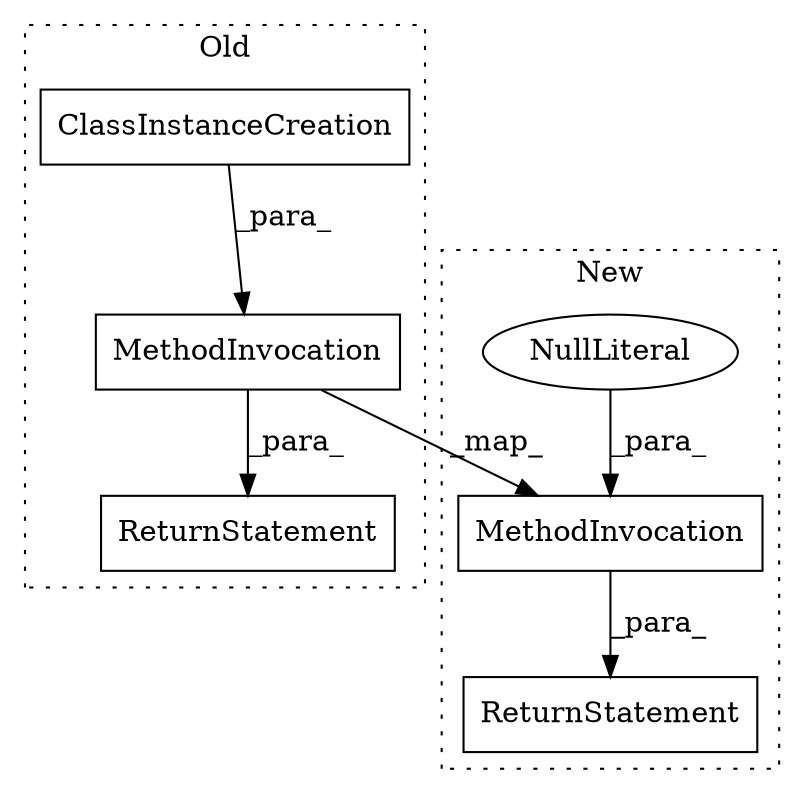 digraph G {
subgraph cluster0 {
1 [label="ClassInstanceCreation" a="14" s="109263" l="21" shape="box"];
3 [label="MethodInvocation" a="32" s="109218,109503" l="23,1" shape="box"];
5 [label="ReturnStatement" a="41" s="109211" l="7" shape="box"];
label = "Old";
style="dotted";
}
subgraph cluster1 {
2 [label="MethodInvocation" a="32" s="108826,109018" l="23,1" shape="box"];
4 [label="NullLiteral" a="33" s="108871" l="117" shape="ellipse"];
6 [label="ReturnStatement" a="41" s="108819" l="7" shape="box"];
label = "New";
style="dotted";
}
1 -> 3 [label="_para_"];
2 -> 6 [label="_para_"];
3 -> 2 [label="_map_"];
3 -> 5 [label="_para_"];
4 -> 2 [label="_para_"];
}